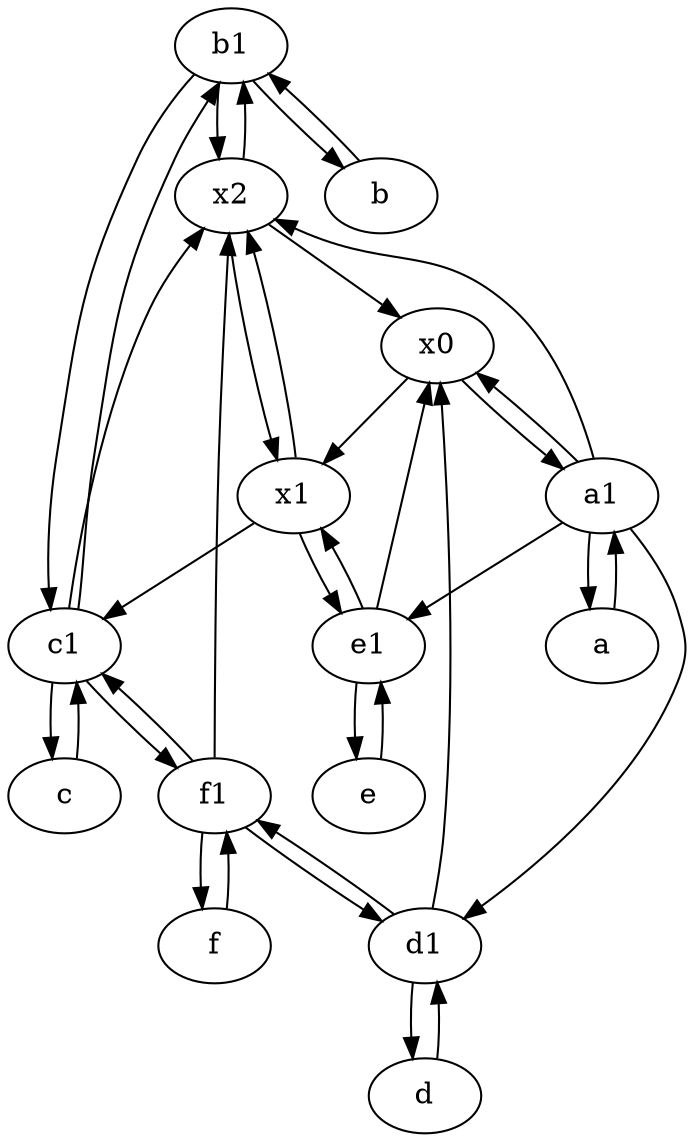 digraph  {
	b1 [pos="45,20!"];
	f1;
	x2;
	e1 [pos="25,45!"];
	d [pos="20,30!"];
	e [pos="30,50!"];
	d1 [pos="25,30!"];
	c [pos="20,10!"];
	f [pos="15,45!"];
	x1;
	x0;
	c1 [pos="30,15!"];
	a1 [pos="40,15!"];
	a [pos="40,10!"];
	b [pos="50,20!"];
	b1 -> x2;
	f1 -> x2;
	x0 -> a1;
	b1 -> c1;
	a -> a1;
	d1 -> f1;
	x1 -> x2;
	c1 -> c;
	x2 -> x0;
	c -> c1;
	e -> e1;
	d1 -> x0;
	d -> d1;
	a1 -> d1;
	d1 -> d;
	x1 -> c1;
	e1 -> e;
	a1 -> x2;
	c1 -> f1;
	x0 -> x1;
	e1 -> x1;
	x1 -> e1;
	b1 -> b;
	a1 -> x0;
	x2 -> x1;
	a1 -> a;
	c1 -> b1;
	f1 -> c1;
	e1 -> x0;
	f -> f1;
	a1 -> e1;
	f1 -> d1;
	b -> b1;
	c1 -> x2;
	x2 -> b1;
	f1 -> f;

	}